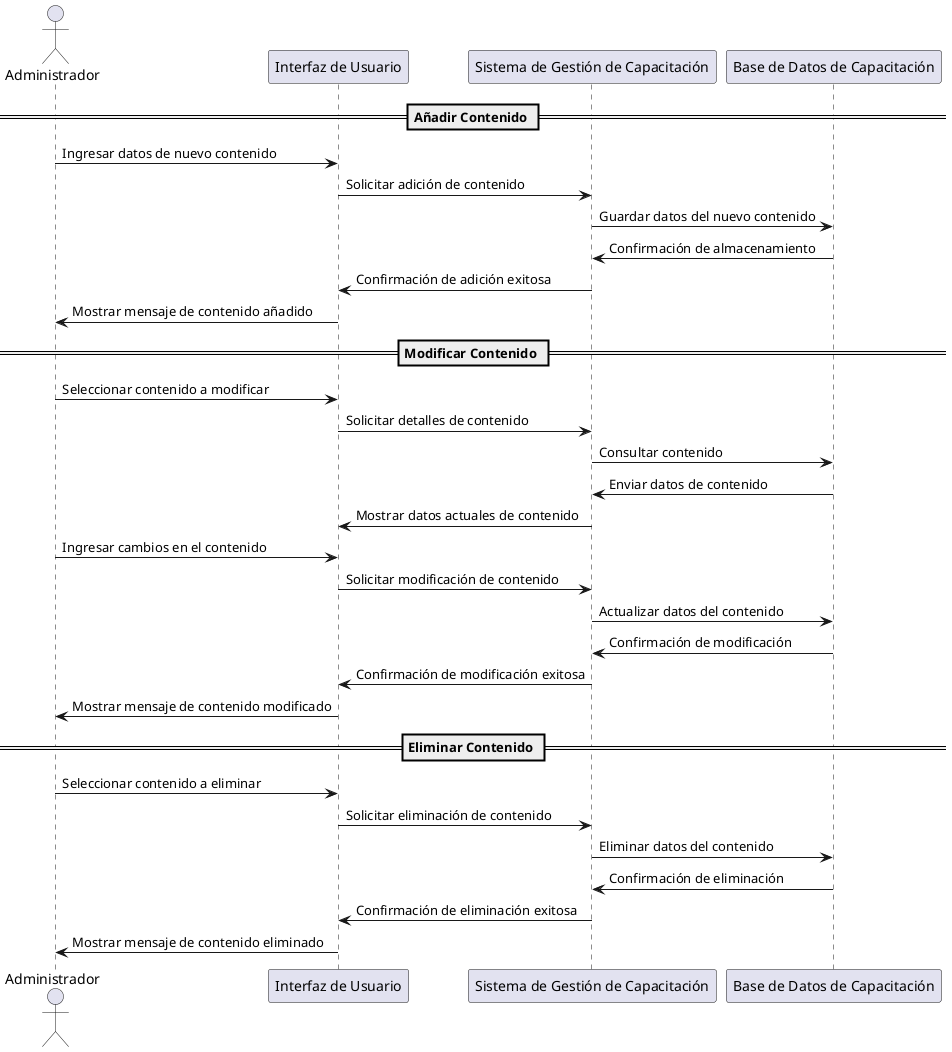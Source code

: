 @startuml
actor Administrador
participant "Interfaz de Usuario" as UI
participant "Sistema de Gestión de Capacitación" as Sistema
participant "Base de Datos de Capacitación" as BD

== Añadir Contenido ==
Administrador -> UI: Ingresar datos de nuevo contenido
UI -> Sistema: Solicitar adición de contenido
Sistema -> BD: Guardar datos del nuevo contenido
BD -> Sistema: Confirmación de almacenamiento
Sistema -> UI: Confirmación de adición exitosa
UI -> Administrador: Mostrar mensaje de contenido añadido

== Modificar Contenido ==
Administrador -> UI: Seleccionar contenido a modificar
UI -> Sistema: Solicitar detalles de contenido
Sistema -> BD: Consultar contenido
BD -> Sistema: Enviar datos de contenido
Sistema -> UI: Mostrar datos actuales de contenido
Administrador -> UI: Ingresar cambios en el contenido
UI -> Sistema: Solicitar modificación de contenido
Sistema -> BD: Actualizar datos del contenido
BD -> Sistema: Confirmación de modificación
Sistema -> UI: Confirmación de modificación exitosa
UI -> Administrador: Mostrar mensaje de contenido modificado

== Eliminar Contenido ==
Administrador -> UI: Seleccionar contenido a eliminar
UI -> Sistema: Solicitar eliminación de contenido
Sistema -> BD: Eliminar datos del contenido
BD -> Sistema: Confirmación de eliminación
Sistema -> UI: Confirmación de eliminación exitosa
UI -> Administrador: Mostrar mensaje de contenido eliminado
@enduml
